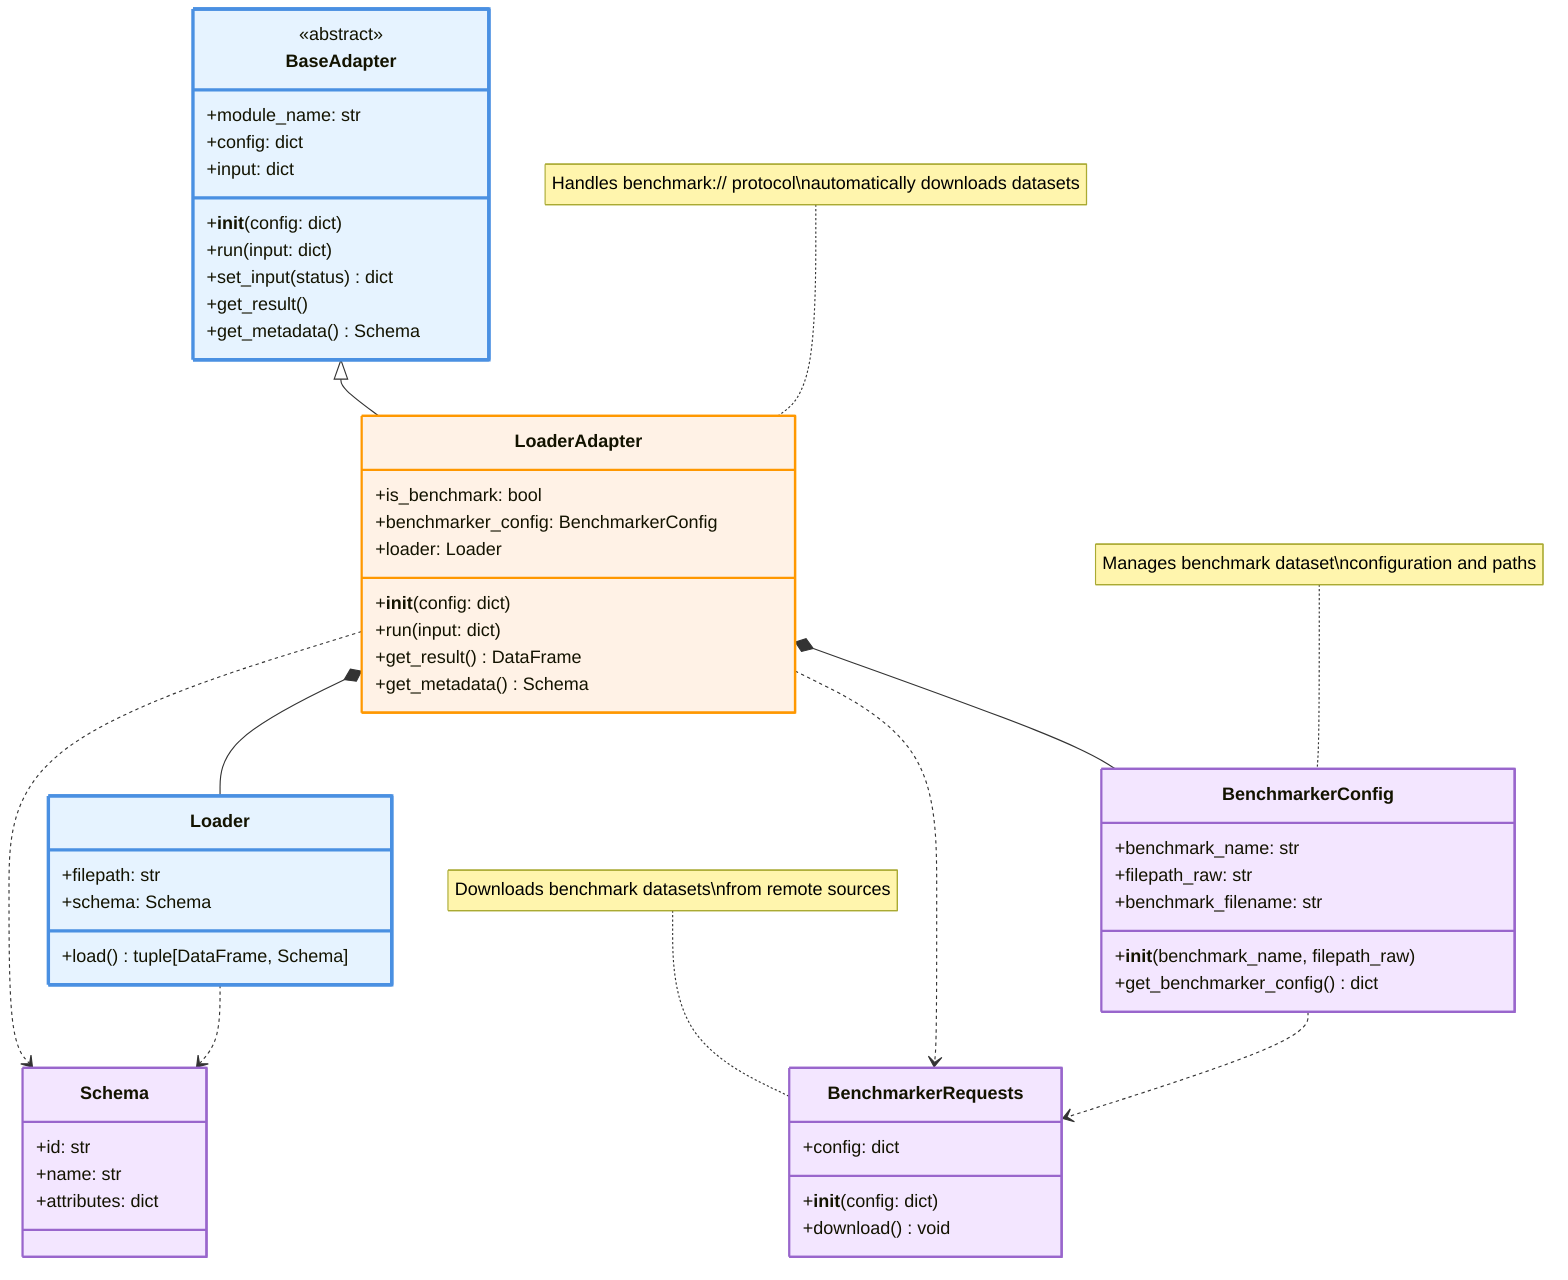 classDiagram
    class BaseAdapter {
        <<abstract>>
        +module_name: str
        +config: dict
        +input: dict
        +__init__(config: dict)
        +run(input: dict)
        +set_input(status) dict
        +get_result()
        +get_metadata() Schema
    }
    
    class LoaderAdapter {
        +is_benchmark: bool
        +benchmarker_config: BenchmarkerConfig
        +loader: Loader
        +__init__(config: dict)
        +run(input: dict)
        +get_result() DataFrame
        +get_metadata() Schema
    }
    
    class BenchmarkerConfig {
        +benchmark_name: str
        +filepath_raw: str
        +benchmark_filename: str
        +__init__(benchmark_name, filepath_raw)
        +get_benchmarker_config() dict
    }
    
    class BenchmarkerRequests {
        +config: dict
        +__init__(config: dict)
        +download() void
    }
    
    class Loader {
        +filepath: str
        +schema: Schema
        +load() tuple[DataFrame, Schema]
    }
    
    class Schema {
        +id: str
        +name: str
        +attributes: dict
    }
    
    BaseAdapter <|-- LoaderAdapter
    LoaderAdapter *-- BenchmarkerConfig
    LoaderAdapter ..> BenchmarkerRequests
    LoaderAdapter *-- Loader
    LoaderAdapter ..> Schema
    BenchmarkerConfig ..> BenchmarkerRequests
    Loader ..> Schema
    
    note for LoaderAdapter "Handles benchmark:// protocol\nautomatically downloads datasets"
    note for BenchmarkerConfig "Manages benchmark dataset\nconfiguration and paths"
    note for BenchmarkerRequests "Downloads benchmark datasets\nfrom remote sources"

    %% 樣式標示
    style BaseAdapter fill:#e6f3ff,stroke:#4a90e2,stroke-width:3px
    style LoaderAdapter fill:#fff2e6,stroke:#ff9800,stroke-width:2px
    style BenchmarkerConfig fill:#f3e6ff,stroke:#9966cc,stroke-width:2px
    style BenchmarkerRequests fill:#f3e6ff,stroke:#9966cc,stroke-width:2px
    style Loader fill:#e6f3ff,stroke:#4a90e2,stroke-width:3px
    style Schema fill:#f3e6ff,stroke:#9966cc,stroke-width:2px